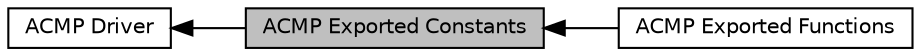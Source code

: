 digraph "ACMP Exported Constants"
{
  edge [fontname="Helvetica",fontsize="10",labelfontname="Helvetica",labelfontsize="10"];
  node [fontname="Helvetica",fontsize="10",shape=box];
  rankdir=LR;
  Node2 [label="ACMP Driver",height=0.2,width=0.4,color="black", fillcolor="white", style="filled",URL="$de/dbc/group___n_a_n_o1_x2___a_c_m_p___driver.html",tooltip=" "];
  Node1 [label="ACMP Exported Constants",height=0.2,width=0.4,color="black", fillcolor="grey75", style="filled", fontcolor="black",tooltip=" "];
  Node3 [label="ACMP Exported Functions",height=0.2,width=0.4,color="black", fillcolor="white", style="filled",URL="$dd/dd6/group___n_a_n_o1_x2___a_c_m_p___e_x_p_o_r_t_e_d___f_u_n_c_t_i_o_n_s.html",tooltip=" "];
  Node2->Node1 [shape=plaintext, dir="back", style="solid"];
  Node1->Node3 [shape=plaintext, dir="back", style="solid"];
}
